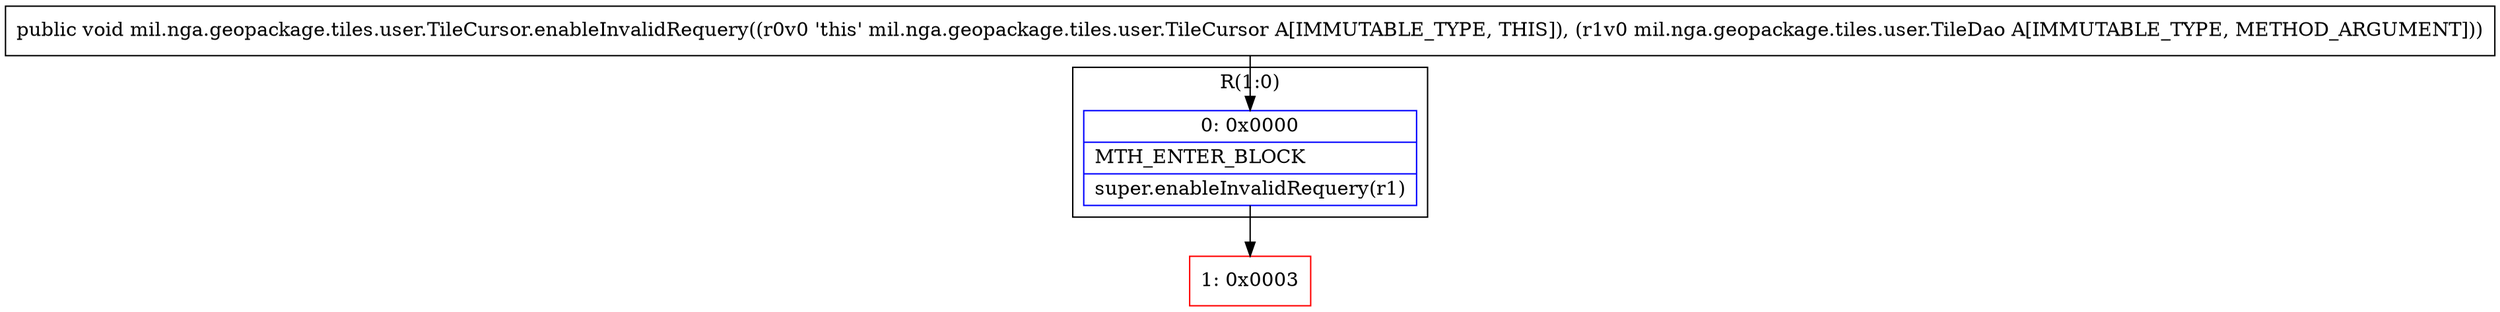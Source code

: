 digraph "CFG formil.nga.geopackage.tiles.user.TileCursor.enableInvalidRequery(Lmil\/nga\/geopackage\/tiles\/user\/TileDao;)V" {
subgraph cluster_Region_1325909827 {
label = "R(1:0)";
node [shape=record,color=blue];
Node_0 [shape=record,label="{0\:\ 0x0000|MTH_ENTER_BLOCK\l|super.enableInvalidRequery(r1)\l}"];
}
Node_1 [shape=record,color=red,label="{1\:\ 0x0003}"];
MethodNode[shape=record,label="{public void mil.nga.geopackage.tiles.user.TileCursor.enableInvalidRequery((r0v0 'this' mil.nga.geopackage.tiles.user.TileCursor A[IMMUTABLE_TYPE, THIS]), (r1v0 mil.nga.geopackage.tiles.user.TileDao A[IMMUTABLE_TYPE, METHOD_ARGUMENT])) }"];
MethodNode -> Node_0;
Node_0 -> Node_1;
}

